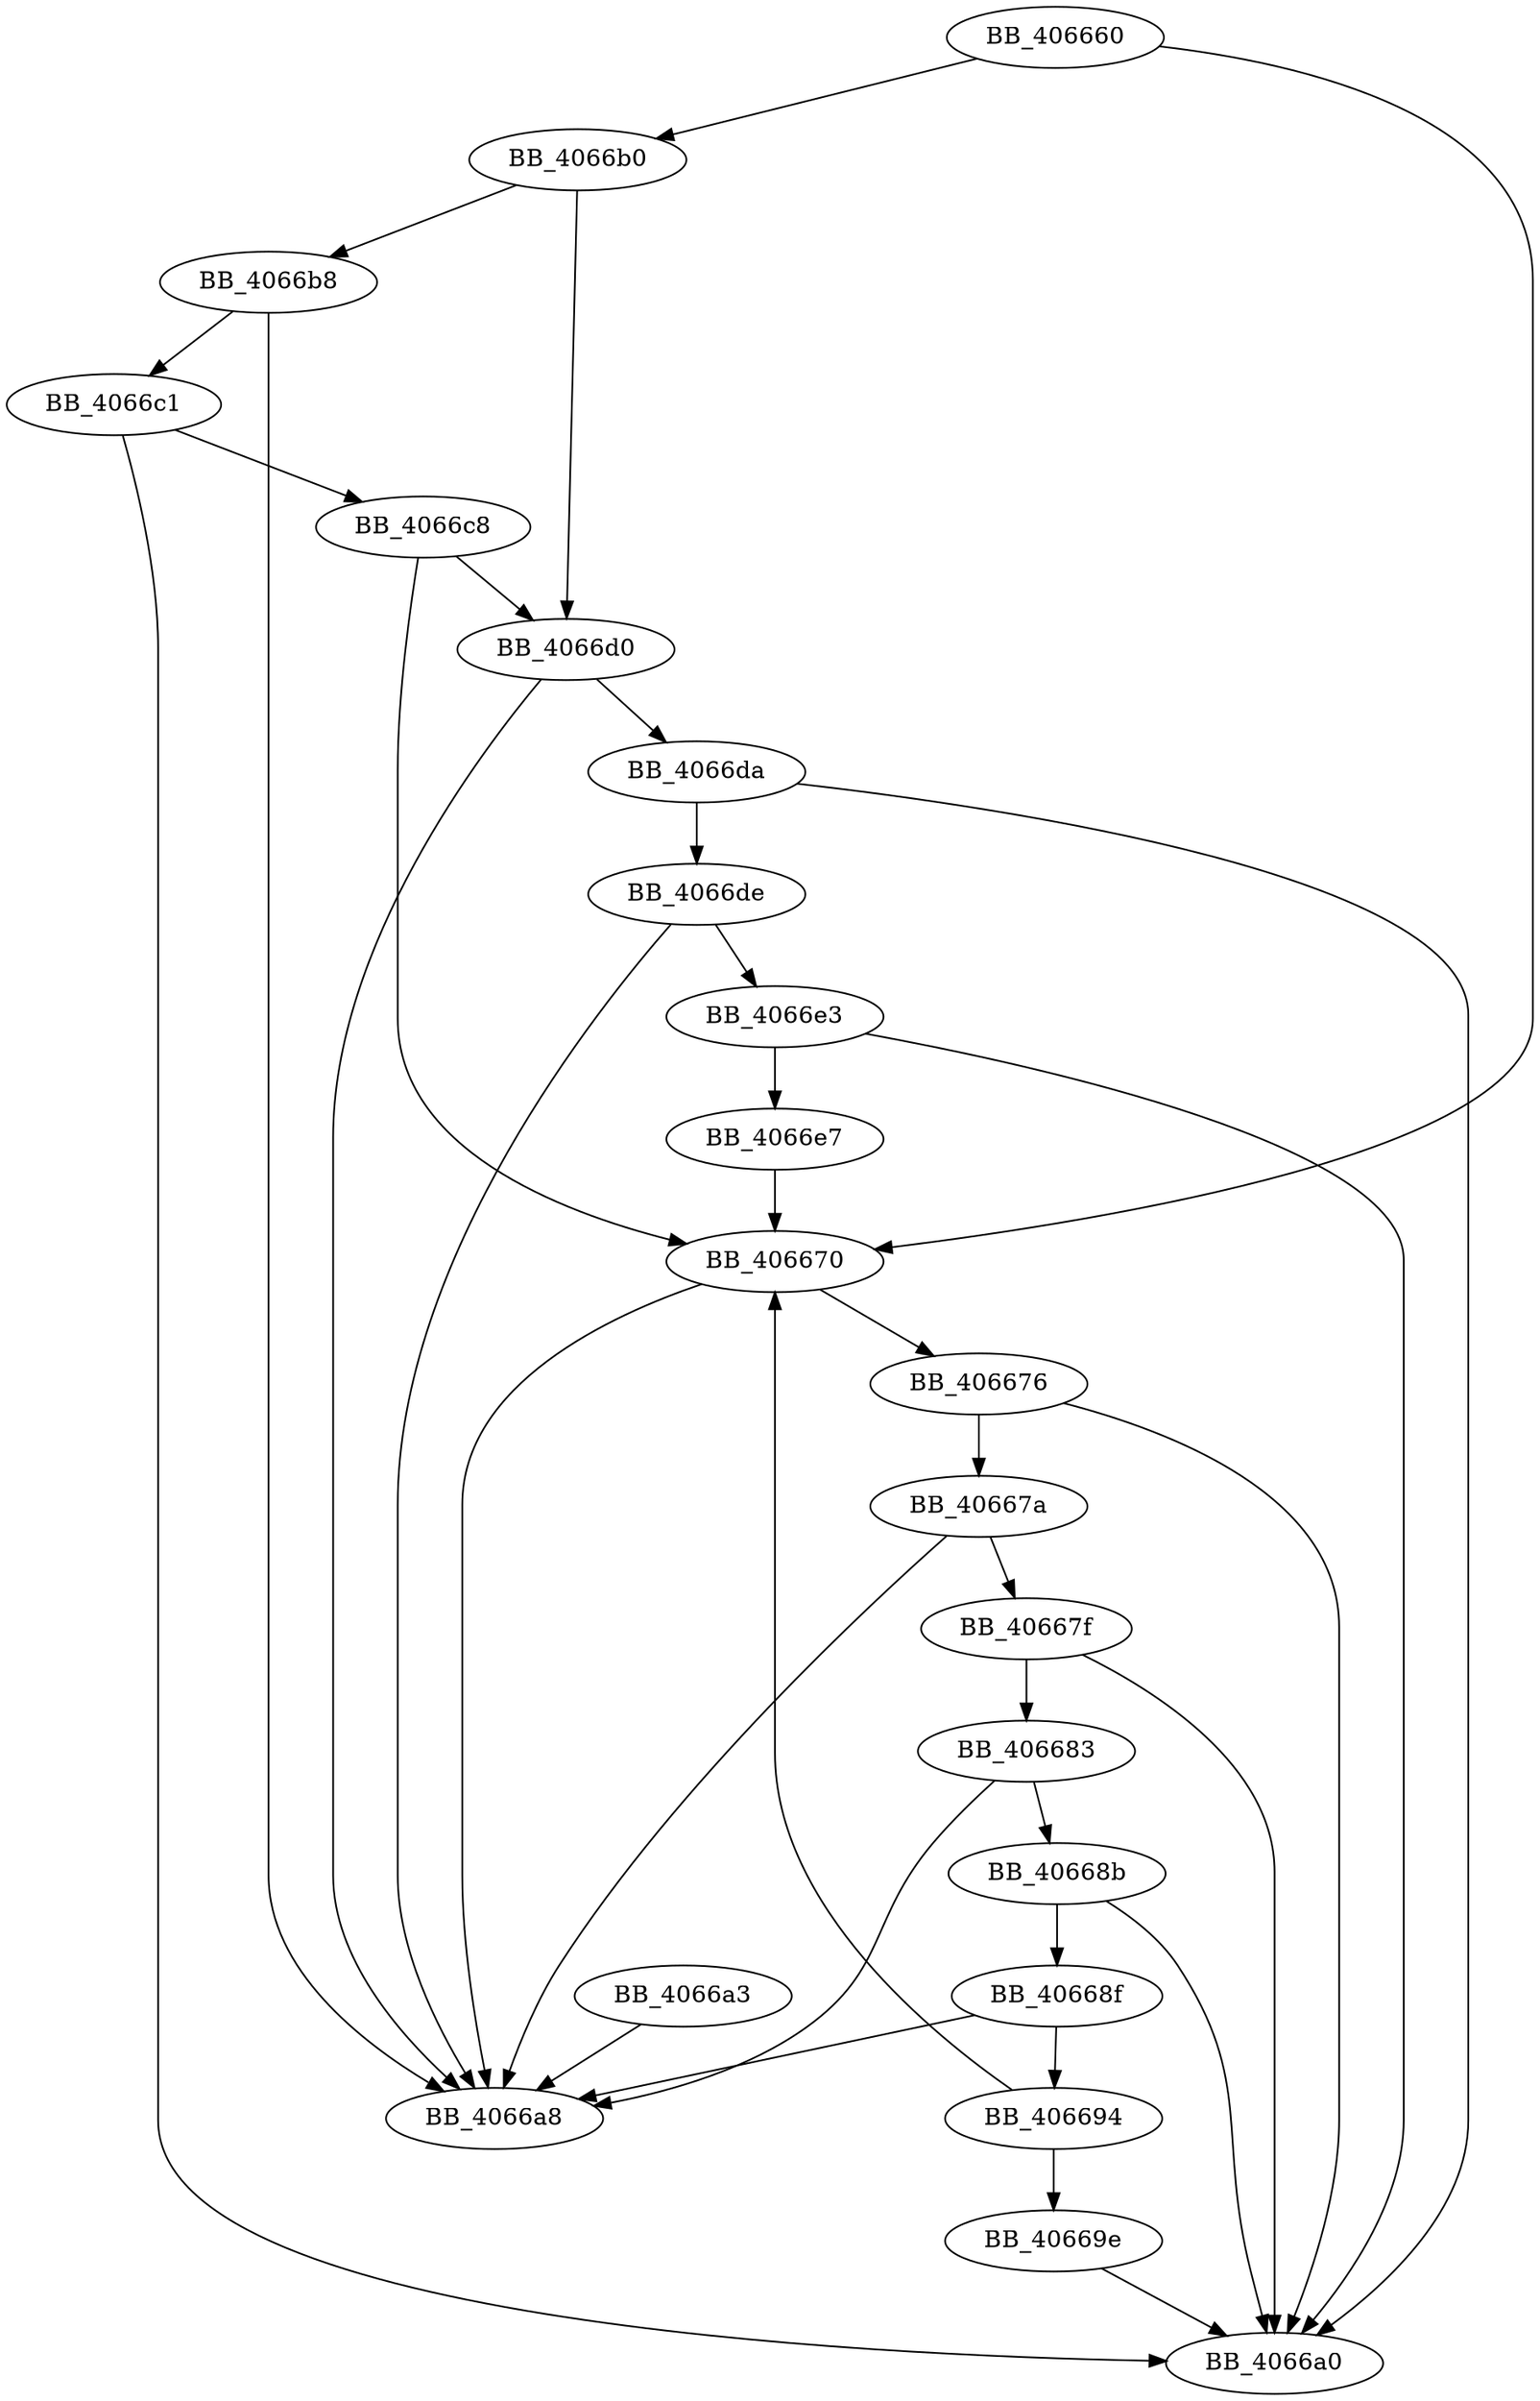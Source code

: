 DiGraph _strcmp{
BB_406660->BB_406670
BB_406660->BB_4066b0
BB_406670->BB_406676
BB_406670->BB_4066a8
BB_406676->BB_40667a
BB_406676->BB_4066a0
BB_40667a->BB_40667f
BB_40667a->BB_4066a8
BB_40667f->BB_406683
BB_40667f->BB_4066a0
BB_406683->BB_40668b
BB_406683->BB_4066a8
BB_40668b->BB_40668f
BB_40668b->BB_4066a0
BB_40668f->BB_406694
BB_40668f->BB_4066a8
BB_406694->BB_406670
BB_406694->BB_40669e
BB_40669e->BB_4066a0
BB_4066a3->BB_4066a8
BB_4066b0->BB_4066b8
BB_4066b0->BB_4066d0
BB_4066b8->BB_4066a8
BB_4066b8->BB_4066c1
BB_4066c1->BB_4066a0
BB_4066c1->BB_4066c8
BB_4066c8->BB_406670
BB_4066c8->BB_4066d0
BB_4066d0->BB_4066a8
BB_4066d0->BB_4066da
BB_4066da->BB_4066a0
BB_4066da->BB_4066de
BB_4066de->BB_4066a8
BB_4066de->BB_4066e3
BB_4066e3->BB_4066a0
BB_4066e3->BB_4066e7
BB_4066e7->BB_406670
}
